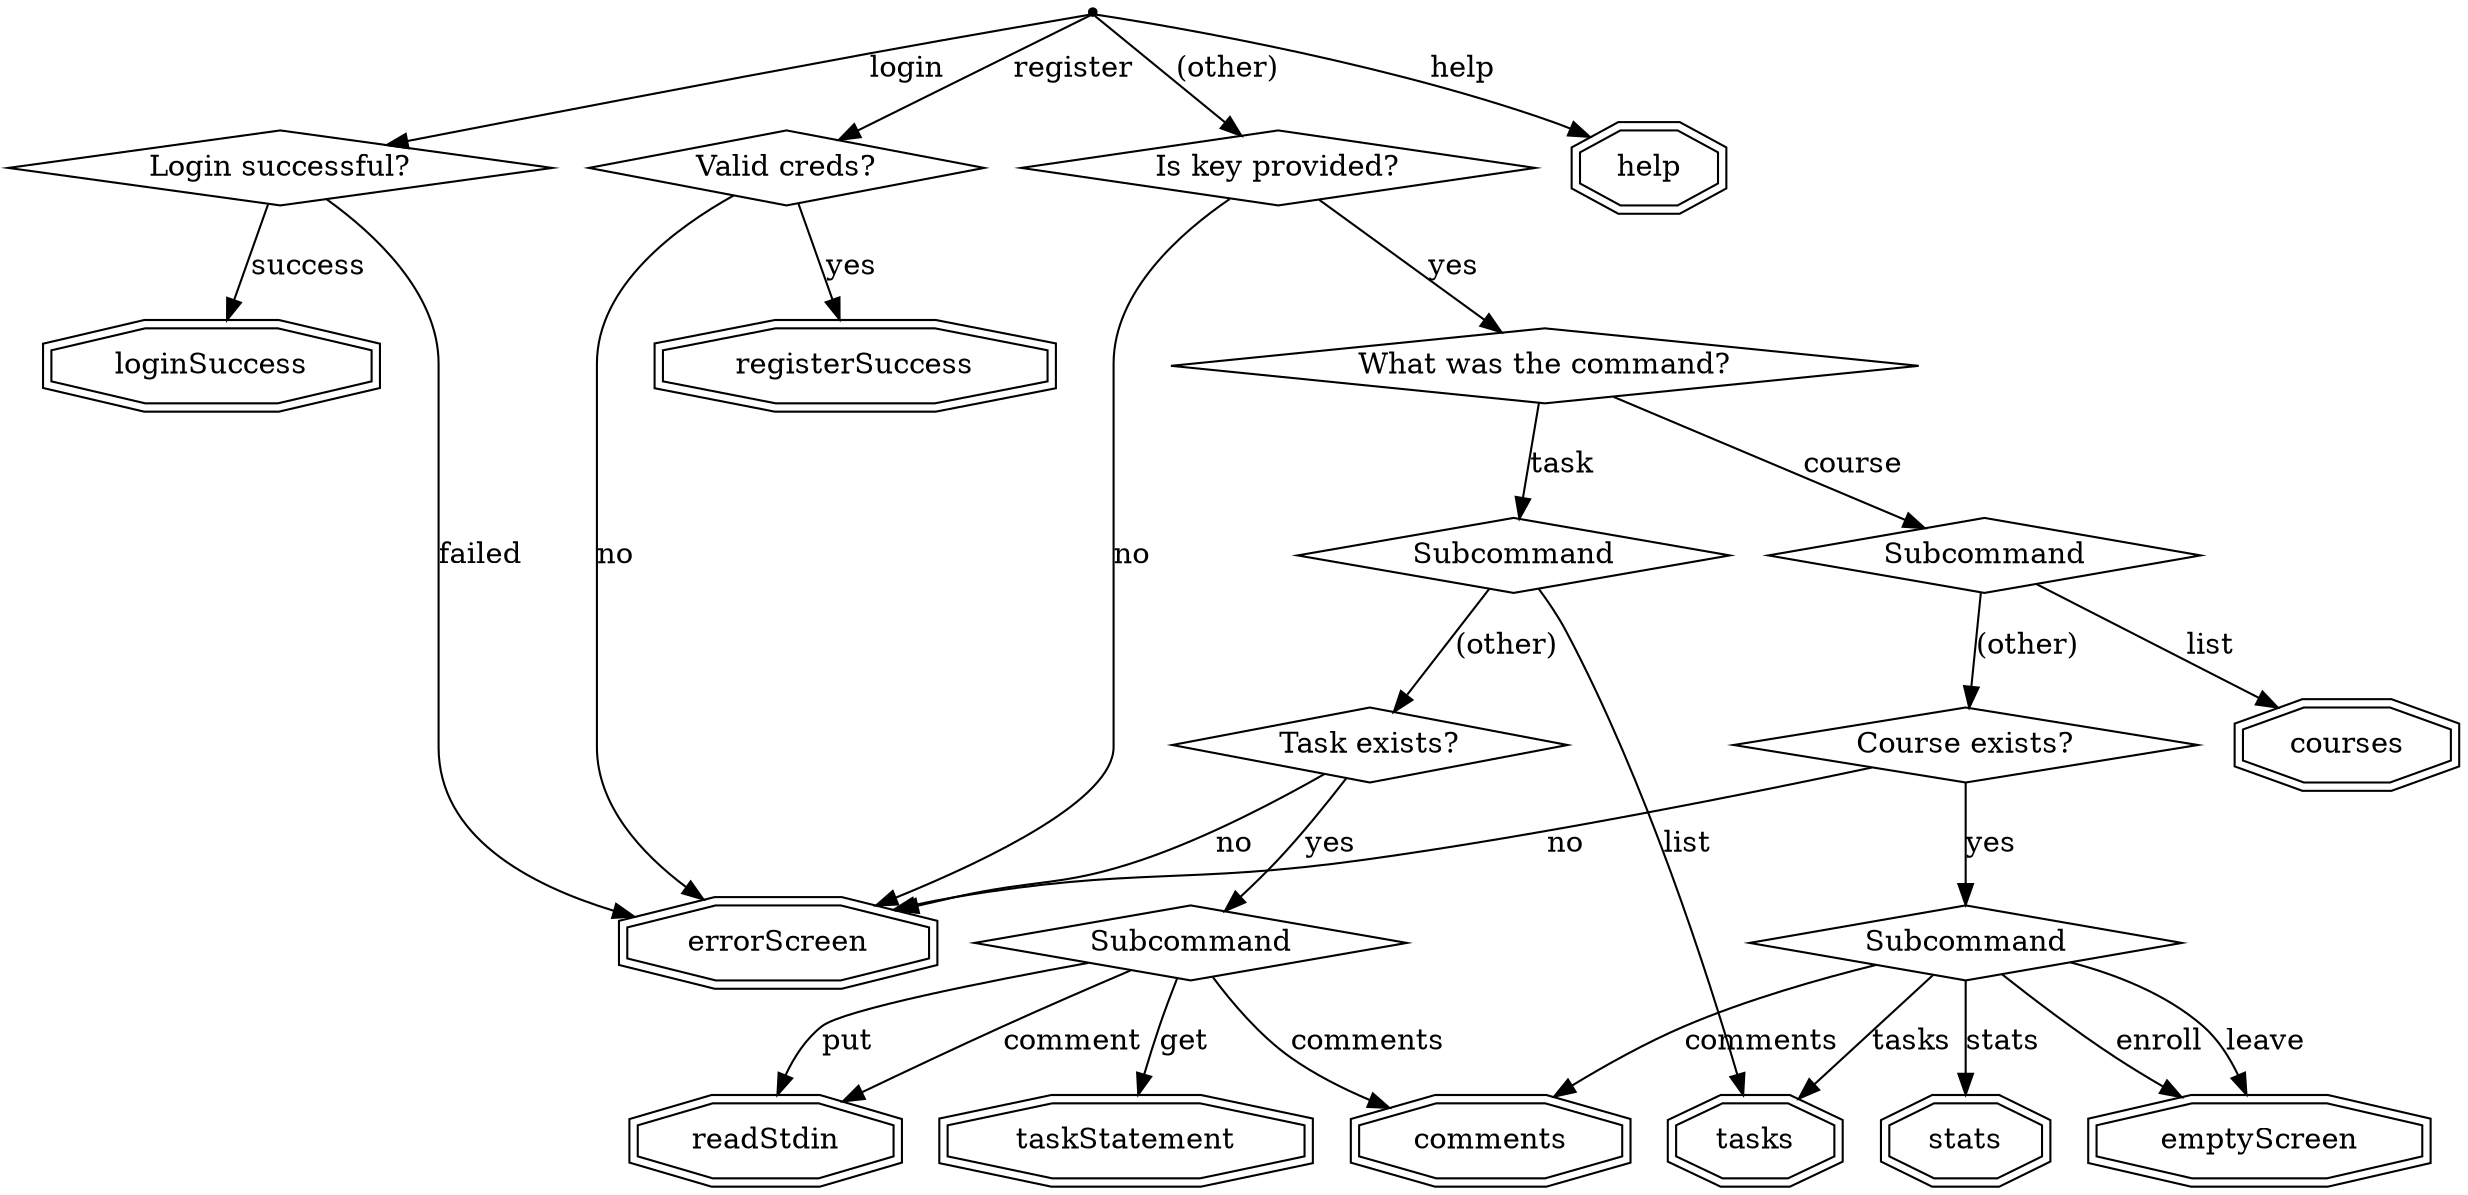 digraph activity_diagram {
  # Intermediary states
  start    [shape=point]
  login    [shape=diamond]
  register [shape=diamond]
  isAuth   [shape=diamond]
  auth     [shape=diamond]
  course   [shape=diamond]
  coursec  [shape=diamond]
  coursecm [shape=diamond]
  task     [shape=diamond]
  taskc    [shape=diamond]
  taskcm   [shape=diamond]

  # Terminal states
  help            [shape=doubleoctagon]
  loginSuccess    [shape=doubleoctagon]
  errorScreen     [shape=doubleoctagon]
  registerSuccess [shape=doubleoctagon]
  stats           [shape=doubleoctagon]
  emptyScreen     [shape=doubleoctagon]
  courses         [shape=doubleoctagon]
  tasks           [shape=doubleoctagon]
  comments        [shape=doubleoctagon]
  readStdin       [shape=doubleoctagon]
  taskStatement   [shape=doubleoctagon]

  # Transitions
  start    -> login[label="login"]
  start    -> register[label="register"]
  start    -> help[label="help"]
  start    -> isAuth[label="(other)"]
  login    -> errorScreen[label="failed"]
  login    -> loginSuccess[label="success"]
  register -> errorScreen[label="no"]
  register -> registerSuccess[label="yes"]
  isAuth   -> auth[label="yes"]
  isAuth   -> errorScreen[label="no"]
  auth     -> course[label="course"]
  auth     -> task[label="task"]
  course   -> courses[label="list"]
  course   -> coursec[label="(other)"]
  coursec  -> errorScreen[label="no"]
  coursec  -> coursecm[label="yes"]
  coursecm -> emptyScreen[label="enroll"]
  coursecm -> emptyScreen[label="leave"]
  coursecm -> stats[label="stats"]
  coursecm -> tasks[label="tasks"]
  coursecm -> comments[label="comments"]
  task     -> tasks[label="list"]
  task     -> taskc[label="(other)"]
  taskc    -> errorScreen[label="no"]
  taskc    -> taskcm[label="yes"]
  taskcm   -> taskStatement[label="get"]
  taskcm   -> readStdin[label="put"]
  taskcm   -> comments[label="comments"]
  taskcm   -> readStdin[label="comment"]

  # Labels
  login    [label="Login successful?"]
  register [label="Valid creds?"]
  isAuth   [label="Is key provided?"]
  auth     [label="What was the command?"]
  course   [label="Subcommand"]
  coursec  [label="Course exists?"]
  coursecm [label="Subcommand"]
  task     [label="Subcommand"]
  taskc    [label="Task exists?"]
  taskcm   [label="Subcommand"]
}
